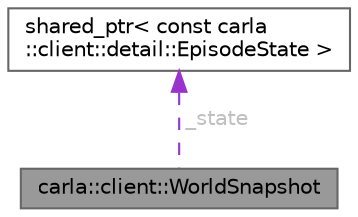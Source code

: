 digraph "carla::client::WorldSnapshot"
{
 // INTERACTIVE_SVG=YES
 // LATEX_PDF_SIZE
  bgcolor="transparent";
  edge [fontname=Helvetica,fontsize=10,labelfontname=Helvetica,labelfontsize=10];
  node [fontname=Helvetica,fontsize=10,shape=box,height=0.2,width=0.4];
  Node1 [id="Node000001",label="carla::client::WorldSnapshot",height=0.2,width=0.4,color="gray40", fillcolor="grey60", style="filled", fontcolor="black",tooltip=" "];
  Node2 -> Node1 [id="edge1_Node000001_Node000002",dir="back",color="darkorchid3",style="dashed",tooltip=" ",label=" _state",fontcolor="grey" ];
  Node2 [id="Node000002",label="shared_ptr\< const carla\l::client::detail::EpisodeState \>",height=0.2,width=0.4,color="gray40", fillcolor="white", style="filled",tooltip=" "];
}
